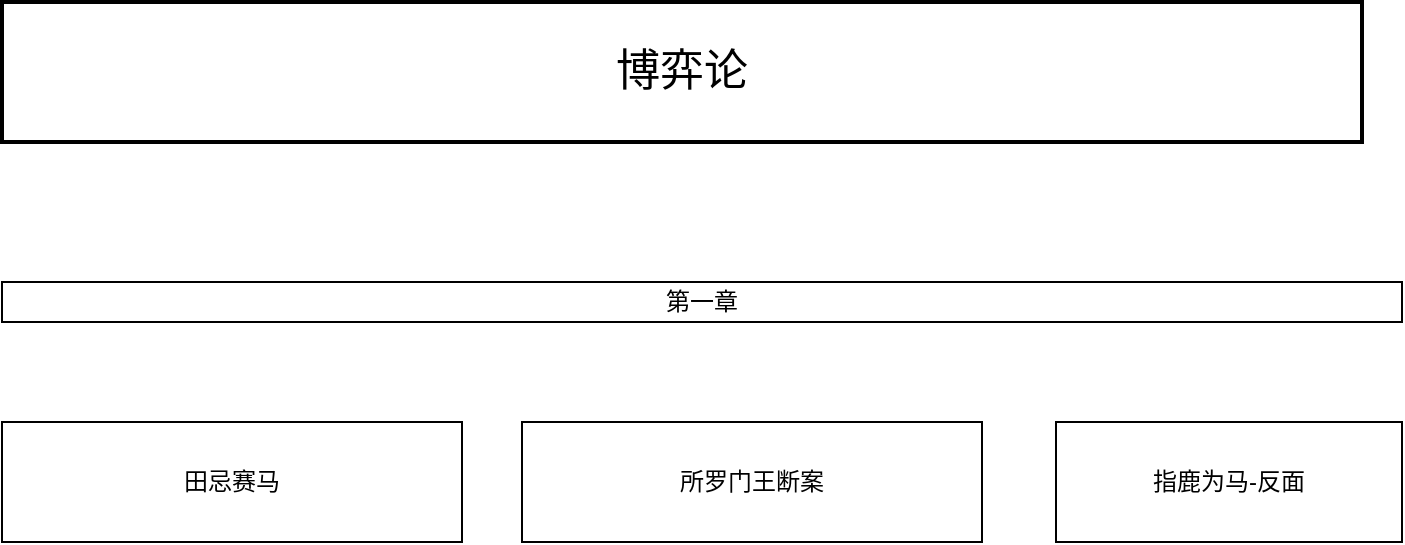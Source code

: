 <mxfile version="26.0.7">
  <diagram name="第 1 页" id="ECC6rZ9Va8rDYsT2l-5V">
    <mxGraphModel dx="1434" dy="746" grid="1" gridSize="10" guides="1" tooltips="1" connect="1" arrows="1" fold="1" page="1" pageScale="1" pageWidth="827" pageHeight="1169" math="0" shadow="0">
      <root>
        <mxCell id="0" />
        <mxCell id="1" parent="0" />
        <mxCell id="EcGmVap3r4CNm-pQutmE-1" value="&lt;font style=&quot;font-size: 22px;&quot;&gt;博弈论&lt;/font&gt;" style="rounded=0;whiteSpace=wrap;html=1;strokeWidth=2;" vertex="1" parent="1">
          <mxGeometry x="300" y="60" width="680" height="70" as="geometry" />
        </mxCell>
        <mxCell id="EcGmVap3r4CNm-pQutmE-2" value="田忌赛马" style="rounded=0;whiteSpace=wrap;html=1;" vertex="1" parent="1">
          <mxGeometry x="300" y="270" width="230" height="60" as="geometry" />
        </mxCell>
        <mxCell id="EcGmVap3r4CNm-pQutmE-3" value="所罗门王断案" style="rounded=0;whiteSpace=wrap;html=1;" vertex="1" parent="1">
          <mxGeometry x="560" y="270" width="230" height="60" as="geometry" />
        </mxCell>
        <mxCell id="EcGmVap3r4CNm-pQutmE-4" value="指鹿为马-反面" style="rounded=0;whiteSpace=wrap;html=1;" vertex="1" parent="1">
          <mxGeometry x="827" y="270" width="173" height="60" as="geometry" />
        </mxCell>
        <mxCell id="EcGmVap3r4CNm-pQutmE-5" value="第一章" style="rounded=0;whiteSpace=wrap;html=1;" vertex="1" parent="1">
          <mxGeometry x="300" y="200" width="700" height="20" as="geometry" />
        </mxCell>
      </root>
    </mxGraphModel>
  </diagram>
</mxfile>
